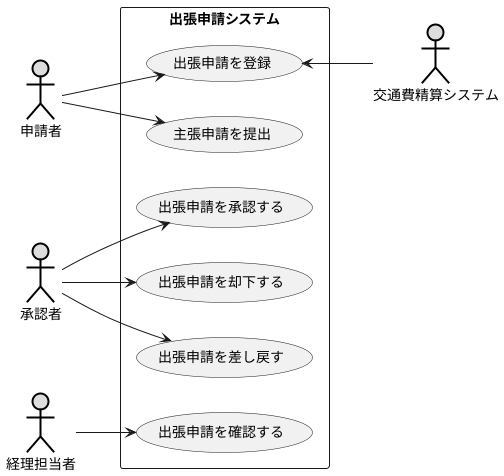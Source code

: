 @startuml 演習２－１
left to right direction
actor 申請者 as u1 #DDDDDD;line:black;line.bold;
actor 承認者 as u2 #DDDDDD;line:black;line.bold;
actor 経理担当者 as u3 #DDDDDD;line:black;line.bold;
actor 交通費精算システム as u4 #DDDDDD;line:black;line.bold;
rectangle 出張申請システム {
usecase 出張申請を登録 as 1
usecase 主張申請を提出 as 2
usecase 出張申請を承認する as 3
usecase 出張申請を却下する as 4
usecase 出張申請を差し戻す as 5
usecase 出張申請を確認する as 6
u1-->1
u1-->2
u2-->3
u2-->4
u2-->5
u3-->6
1<--u4
}
@enduml